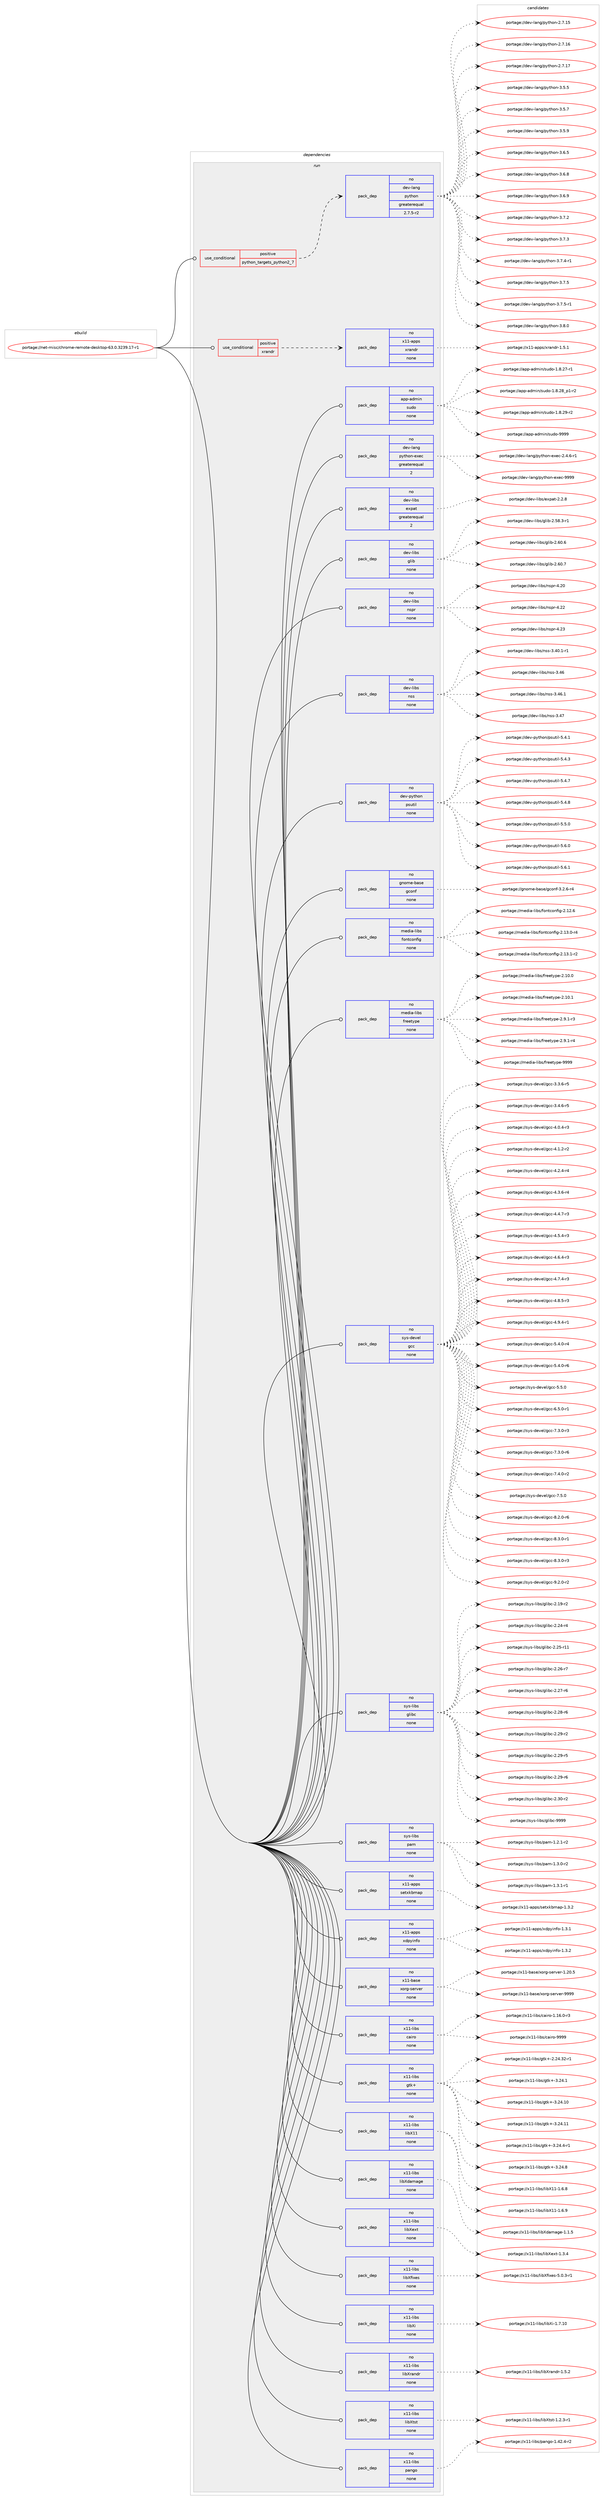 digraph prolog {

# *************
# Graph options
# *************

newrank=true;
concentrate=true;
compound=true;
graph [rankdir=LR,fontname=Helvetica,fontsize=10,ranksep=1.5];#, ranksep=2.5, nodesep=0.2];
edge  [arrowhead=vee];
node  [fontname=Helvetica,fontsize=10];

# **********
# The ebuild
# **********

subgraph cluster_leftcol {
color=gray;
rank=same;
label=<<i>ebuild</i>>;
id [label="portage://net-misc/chrome-remote-desktop-63.0.3239.17-r1", color=red, width=4, href="../net-misc/chrome-remote-desktop-63.0.3239.17-r1.svg"];
}

# ****************
# The dependencies
# ****************

subgraph cluster_midcol {
color=gray;
label=<<i>dependencies</i>>;
subgraph cluster_compile {
fillcolor="#eeeeee";
style=filled;
label=<<i>compile</i>>;
}
subgraph cluster_compileandrun {
fillcolor="#eeeeee";
style=filled;
label=<<i>compile and run</i>>;
}
subgraph cluster_run {
fillcolor="#eeeeee";
style=filled;
label=<<i>run</i>>;
subgraph cond91275 {
dependency364572 [label=<<TABLE BORDER="0" CELLBORDER="1" CELLSPACING="0" CELLPADDING="4"><TR><TD ROWSPAN="3" CELLPADDING="10">use_conditional</TD></TR><TR><TD>positive</TD></TR><TR><TD>python_targets_python2_7</TD></TR></TABLE>>, shape=none, color=red];
subgraph pack267212 {
dependency364573 [label=<<TABLE BORDER="0" CELLBORDER="1" CELLSPACING="0" CELLPADDING="4" WIDTH="220"><TR><TD ROWSPAN="6" CELLPADDING="30">pack_dep</TD></TR><TR><TD WIDTH="110">no</TD></TR><TR><TD>dev-lang</TD></TR><TR><TD>python</TD></TR><TR><TD>greaterequal</TD></TR><TR><TD>2.7.5-r2</TD></TR></TABLE>>, shape=none, color=blue];
}
dependency364572:e -> dependency364573:w [weight=20,style="dashed",arrowhead="vee"];
}
id:e -> dependency364572:w [weight=20,style="solid",arrowhead="odot"];
subgraph cond91276 {
dependency364574 [label=<<TABLE BORDER="0" CELLBORDER="1" CELLSPACING="0" CELLPADDING="4"><TR><TD ROWSPAN="3" CELLPADDING="10">use_conditional</TD></TR><TR><TD>positive</TD></TR><TR><TD>xrandr</TD></TR></TABLE>>, shape=none, color=red];
subgraph pack267213 {
dependency364575 [label=<<TABLE BORDER="0" CELLBORDER="1" CELLSPACING="0" CELLPADDING="4" WIDTH="220"><TR><TD ROWSPAN="6" CELLPADDING="30">pack_dep</TD></TR><TR><TD WIDTH="110">no</TD></TR><TR><TD>x11-apps</TD></TR><TR><TD>xrandr</TD></TR><TR><TD>none</TD></TR><TR><TD></TD></TR></TABLE>>, shape=none, color=blue];
}
dependency364574:e -> dependency364575:w [weight=20,style="dashed",arrowhead="vee"];
}
id:e -> dependency364574:w [weight=20,style="solid",arrowhead="odot"];
subgraph pack267214 {
dependency364576 [label=<<TABLE BORDER="0" CELLBORDER="1" CELLSPACING="0" CELLPADDING="4" WIDTH="220"><TR><TD ROWSPAN="6" CELLPADDING="30">pack_dep</TD></TR><TR><TD WIDTH="110">no</TD></TR><TR><TD>app-admin</TD></TR><TR><TD>sudo</TD></TR><TR><TD>none</TD></TR><TR><TD></TD></TR></TABLE>>, shape=none, color=blue];
}
id:e -> dependency364576:w [weight=20,style="solid",arrowhead="odot"];
subgraph pack267215 {
dependency364577 [label=<<TABLE BORDER="0" CELLBORDER="1" CELLSPACING="0" CELLPADDING="4" WIDTH="220"><TR><TD ROWSPAN="6" CELLPADDING="30">pack_dep</TD></TR><TR><TD WIDTH="110">no</TD></TR><TR><TD>dev-lang</TD></TR><TR><TD>python-exec</TD></TR><TR><TD>greaterequal</TD></TR><TR><TD>2</TD></TR></TABLE>>, shape=none, color=blue];
}
id:e -> dependency364577:w [weight=20,style="solid",arrowhead="odot"];
subgraph pack267216 {
dependency364578 [label=<<TABLE BORDER="0" CELLBORDER="1" CELLSPACING="0" CELLPADDING="4" WIDTH="220"><TR><TD ROWSPAN="6" CELLPADDING="30">pack_dep</TD></TR><TR><TD WIDTH="110">no</TD></TR><TR><TD>dev-libs</TD></TR><TR><TD>expat</TD></TR><TR><TD>greaterequal</TD></TR><TR><TD>2</TD></TR></TABLE>>, shape=none, color=blue];
}
id:e -> dependency364578:w [weight=20,style="solid",arrowhead="odot"];
subgraph pack267217 {
dependency364579 [label=<<TABLE BORDER="0" CELLBORDER="1" CELLSPACING="0" CELLPADDING="4" WIDTH="220"><TR><TD ROWSPAN="6" CELLPADDING="30">pack_dep</TD></TR><TR><TD WIDTH="110">no</TD></TR><TR><TD>dev-libs</TD></TR><TR><TD>glib</TD></TR><TR><TD>none</TD></TR><TR><TD></TD></TR></TABLE>>, shape=none, color=blue];
}
id:e -> dependency364579:w [weight=20,style="solid",arrowhead="odot"];
subgraph pack267218 {
dependency364580 [label=<<TABLE BORDER="0" CELLBORDER="1" CELLSPACING="0" CELLPADDING="4" WIDTH="220"><TR><TD ROWSPAN="6" CELLPADDING="30">pack_dep</TD></TR><TR><TD WIDTH="110">no</TD></TR><TR><TD>dev-libs</TD></TR><TR><TD>nspr</TD></TR><TR><TD>none</TD></TR><TR><TD></TD></TR></TABLE>>, shape=none, color=blue];
}
id:e -> dependency364580:w [weight=20,style="solid",arrowhead="odot"];
subgraph pack267219 {
dependency364581 [label=<<TABLE BORDER="0" CELLBORDER="1" CELLSPACING="0" CELLPADDING="4" WIDTH="220"><TR><TD ROWSPAN="6" CELLPADDING="30">pack_dep</TD></TR><TR><TD WIDTH="110">no</TD></TR><TR><TD>dev-libs</TD></TR><TR><TD>nss</TD></TR><TR><TD>none</TD></TR><TR><TD></TD></TR></TABLE>>, shape=none, color=blue];
}
id:e -> dependency364581:w [weight=20,style="solid",arrowhead="odot"];
subgraph pack267220 {
dependency364582 [label=<<TABLE BORDER="0" CELLBORDER="1" CELLSPACING="0" CELLPADDING="4" WIDTH="220"><TR><TD ROWSPAN="6" CELLPADDING="30">pack_dep</TD></TR><TR><TD WIDTH="110">no</TD></TR><TR><TD>dev-python</TD></TR><TR><TD>psutil</TD></TR><TR><TD>none</TD></TR><TR><TD></TD></TR></TABLE>>, shape=none, color=blue];
}
id:e -> dependency364582:w [weight=20,style="solid",arrowhead="odot"];
subgraph pack267221 {
dependency364583 [label=<<TABLE BORDER="0" CELLBORDER="1" CELLSPACING="0" CELLPADDING="4" WIDTH="220"><TR><TD ROWSPAN="6" CELLPADDING="30">pack_dep</TD></TR><TR><TD WIDTH="110">no</TD></TR><TR><TD>gnome-base</TD></TR><TR><TD>gconf</TD></TR><TR><TD>none</TD></TR><TR><TD></TD></TR></TABLE>>, shape=none, color=blue];
}
id:e -> dependency364583:w [weight=20,style="solid",arrowhead="odot"];
subgraph pack267222 {
dependency364584 [label=<<TABLE BORDER="0" CELLBORDER="1" CELLSPACING="0" CELLPADDING="4" WIDTH="220"><TR><TD ROWSPAN="6" CELLPADDING="30">pack_dep</TD></TR><TR><TD WIDTH="110">no</TD></TR><TR><TD>media-libs</TD></TR><TR><TD>fontconfig</TD></TR><TR><TD>none</TD></TR><TR><TD></TD></TR></TABLE>>, shape=none, color=blue];
}
id:e -> dependency364584:w [weight=20,style="solid",arrowhead="odot"];
subgraph pack267223 {
dependency364585 [label=<<TABLE BORDER="0" CELLBORDER="1" CELLSPACING="0" CELLPADDING="4" WIDTH="220"><TR><TD ROWSPAN="6" CELLPADDING="30">pack_dep</TD></TR><TR><TD WIDTH="110">no</TD></TR><TR><TD>media-libs</TD></TR><TR><TD>freetype</TD></TR><TR><TD>none</TD></TR><TR><TD></TD></TR></TABLE>>, shape=none, color=blue];
}
id:e -> dependency364585:w [weight=20,style="solid",arrowhead="odot"];
subgraph pack267224 {
dependency364586 [label=<<TABLE BORDER="0" CELLBORDER="1" CELLSPACING="0" CELLPADDING="4" WIDTH="220"><TR><TD ROWSPAN="6" CELLPADDING="30">pack_dep</TD></TR><TR><TD WIDTH="110">no</TD></TR><TR><TD>sys-devel</TD></TR><TR><TD>gcc</TD></TR><TR><TD>none</TD></TR><TR><TD></TD></TR></TABLE>>, shape=none, color=blue];
}
id:e -> dependency364586:w [weight=20,style="solid",arrowhead="odot"];
subgraph pack267225 {
dependency364587 [label=<<TABLE BORDER="0" CELLBORDER="1" CELLSPACING="0" CELLPADDING="4" WIDTH="220"><TR><TD ROWSPAN="6" CELLPADDING="30">pack_dep</TD></TR><TR><TD WIDTH="110">no</TD></TR><TR><TD>sys-libs</TD></TR><TR><TD>glibc</TD></TR><TR><TD>none</TD></TR><TR><TD></TD></TR></TABLE>>, shape=none, color=blue];
}
id:e -> dependency364587:w [weight=20,style="solid",arrowhead="odot"];
subgraph pack267226 {
dependency364588 [label=<<TABLE BORDER="0" CELLBORDER="1" CELLSPACING="0" CELLPADDING="4" WIDTH="220"><TR><TD ROWSPAN="6" CELLPADDING="30">pack_dep</TD></TR><TR><TD WIDTH="110">no</TD></TR><TR><TD>sys-libs</TD></TR><TR><TD>pam</TD></TR><TR><TD>none</TD></TR><TR><TD></TD></TR></TABLE>>, shape=none, color=blue];
}
id:e -> dependency364588:w [weight=20,style="solid",arrowhead="odot"];
subgraph pack267227 {
dependency364589 [label=<<TABLE BORDER="0" CELLBORDER="1" CELLSPACING="0" CELLPADDING="4" WIDTH="220"><TR><TD ROWSPAN="6" CELLPADDING="30">pack_dep</TD></TR><TR><TD WIDTH="110">no</TD></TR><TR><TD>x11-apps</TD></TR><TR><TD>setxkbmap</TD></TR><TR><TD>none</TD></TR><TR><TD></TD></TR></TABLE>>, shape=none, color=blue];
}
id:e -> dependency364589:w [weight=20,style="solid",arrowhead="odot"];
subgraph pack267228 {
dependency364590 [label=<<TABLE BORDER="0" CELLBORDER="1" CELLSPACING="0" CELLPADDING="4" WIDTH="220"><TR><TD ROWSPAN="6" CELLPADDING="30">pack_dep</TD></TR><TR><TD WIDTH="110">no</TD></TR><TR><TD>x11-apps</TD></TR><TR><TD>xdpyinfo</TD></TR><TR><TD>none</TD></TR><TR><TD></TD></TR></TABLE>>, shape=none, color=blue];
}
id:e -> dependency364590:w [weight=20,style="solid",arrowhead="odot"];
subgraph pack267229 {
dependency364591 [label=<<TABLE BORDER="0" CELLBORDER="1" CELLSPACING="0" CELLPADDING="4" WIDTH="220"><TR><TD ROWSPAN="6" CELLPADDING="30">pack_dep</TD></TR><TR><TD WIDTH="110">no</TD></TR><TR><TD>x11-base</TD></TR><TR><TD>xorg-server</TD></TR><TR><TD>none</TD></TR><TR><TD></TD></TR></TABLE>>, shape=none, color=blue];
}
id:e -> dependency364591:w [weight=20,style="solid",arrowhead="odot"];
subgraph pack267230 {
dependency364592 [label=<<TABLE BORDER="0" CELLBORDER="1" CELLSPACING="0" CELLPADDING="4" WIDTH="220"><TR><TD ROWSPAN="6" CELLPADDING="30">pack_dep</TD></TR><TR><TD WIDTH="110">no</TD></TR><TR><TD>x11-libs</TD></TR><TR><TD>cairo</TD></TR><TR><TD>none</TD></TR><TR><TD></TD></TR></TABLE>>, shape=none, color=blue];
}
id:e -> dependency364592:w [weight=20,style="solid",arrowhead="odot"];
subgraph pack267231 {
dependency364593 [label=<<TABLE BORDER="0" CELLBORDER="1" CELLSPACING="0" CELLPADDING="4" WIDTH="220"><TR><TD ROWSPAN="6" CELLPADDING="30">pack_dep</TD></TR><TR><TD WIDTH="110">no</TD></TR><TR><TD>x11-libs</TD></TR><TR><TD>gtk+</TD></TR><TR><TD>none</TD></TR><TR><TD></TD></TR></TABLE>>, shape=none, color=blue];
}
id:e -> dependency364593:w [weight=20,style="solid",arrowhead="odot"];
subgraph pack267232 {
dependency364594 [label=<<TABLE BORDER="0" CELLBORDER="1" CELLSPACING="0" CELLPADDING="4" WIDTH="220"><TR><TD ROWSPAN="6" CELLPADDING="30">pack_dep</TD></TR><TR><TD WIDTH="110">no</TD></TR><TR><TD>x11-libs</TD></TR><TR><TD>libX11</TD></TR><TR><TD>none</TD></TR><TR><TD></TD></TR></TABLE>>, shape=none, color=blue];
}
id:e -> dependency364594:w [weight=20,style="solid",arrowhead="odot"];
subgraph pack267233 {
dependency364595 [label=<<TABLE BORDER="0" CELLBORDER="1" CELLSPACING="0" CELLPADDING="4" WIDTH="220"><TR><TD ROWSPAN="6" CELLPADDING="30">pack_dep</TD></TR><TR><TD WIDTH="110">no</TD></TR><TR><TD>x11-libs</TD></TR><TR><TD>libXdamage</TD></TR><TR><TD>none</TD></TR><TR><TD></TD></TR></TABLE>>, shape=none, color=blue];
}
id:e -> dependency364595:w [weight=20,style="solid",arrowhead="odot"];
subgraph pack267234 {
dependency364596 [label=<<TABLE BORDER="0" CELLBORDER="1" CELLSPACING="0" CELLPADDING="4" WIDTH="220"><TR><TD ROWSPAN="6" CELLPADDING="30">pack_dep</TD></TR><TR><TD WIDTH="110">no</TD></TR><TR><TD>x11-libs</TD></TR><TR><TD>libXext</TD></TR><TR><TD>none</TD></TR><TR><TD></TD></TR></TABLE>>, shape=none, color=blue];
}
id:e -> dependency364596:w [weight=20,style="solid",arrowhead="odot"];
subgraph pack267235 {
dependency364597 [label=<<TABLE BORDER="0" CELLBORDER="1" CELLSPACING="0" CELLPADDING="4" WIDTH="220"><TR><TD ROWSPAN="6" CELLPADDING="30">pack_dep</TD></TR><TR><TD WIDTH="110">no</TD></TR><TR><TD>x11-libs</TD></TR><TR><TD>libXfixes</TD></TR><TR><TD>none</TD></TR><TR><TD></TD></TR></TABLE>>, shape=none, color=blue];
}
id:e -> dependency364597:w [weight=20,style="solid",arrowhead="odot"];
subgraph pack267236 {
dependency364598 [label=<<TABLE BORDER="0" CELLBORDER="1" CELLSPACING="0" CELLPADDING="4" WIDTH="220"><TR><TD ROWSPAN="6" CELLPADDING="30">pack_dep</TD></TR><TR><TD WIDTH="110">no</TD></TR><TR><TD>x11-libs</TD></TR><TR><TD>libXi</TD></TR><TR><TD>none</TD></TR><TR><TD></TD></TR></TABLE>>, shape=none, color=blue];
}
id:e -> dependency364598:w [weight=20,style="solid",arrowhead="odot"];
subgraph pack267237 {
dependency364599 [label=<<TABLE BORDER="0" CELLBORDER="1" CELLSPACING="0" CELLPADDING="4" WIDTH="220"><TR><TD ROWSPAN="6" CELLPADDING="30">pack_dep</TD></TR><TR><TD WIDTH="110">no</TD></TR><TR><TD>x11-libs</TD></TR><TR><TD>libXrandr</TD></TR><TR><TD>none</TD></TR><TR><TD></TD></TR></TABLE>>, shape=none, color=blue];
}
id:e -> dependency364599:w [weight=20,style="solid",arrowhead="odot"];
subgraph pack267238 {
dependency364600 [label=<<TABLE BORDER="0" CELLBORDER="1" CELLSPACING="0" CELLPADDING="4" WIDTH="220"><TR><TD ROWSPAN="6" CELLPADDING="30">pack_dep</TD></TR><TR><TD WIDTH="110">no</TD></TR><TR><TD>x11-libs</TD></TR><TR><TD>libXtst</TD></TR><TR><TD>none</TD></TR><TR><TD></TD></TR></TABLE>>, shape=none, color=blue];
}
id:e -> dependency364600:w [weight=20,style="solid",arrowhead="odot"];
subgraph pack267239 {
dependency364601 [label=<<TABLE BORDER="0" CELLBORDER="1" CELLSPACING="0" CELLPADDING="4" WIDTH="220"><TR><TD ROWSPAN="6" CELLPADDING="30">pack_dep</TD></TR><TR><TD WIDTH="110">no</TD></TR><TR><TD>x11-libs</TD></TR><TR><TD>pango</TD></TR><TR><TD>none</TD></TR><TR><TD></TD></TR></TABLE>>, shape=none, color=blue];
}
id:e -> dependency364601:w [weight=20,style="solid",arrowhead="odot"];
}
}

# **************
# The candidates
# **************

subgraph cluster_choices {
rank=same;
color=gray;
label=<<i>candidates</i>>;

subgraph choice267212 {
color=black;
nodesep=1;
choiceportage10010111845108971101034711212111610411111045504655464953 [label="portage://dev-lang/python-2.7.15", color=red, width=4,href="../dev-lang/python-2.7.15.svg"];
choiceportage10010111845108971101034711212111610411111045504655464954 [label="portage://dev-lang/python-2.7.16", color=red, width=4,href="../dev-lang/python-2.7.16.svg"];
choiceportage10010111845108971101034711212111610411111045504655464955 [label="portage://dev-lang/python-2.7.17", color=red, width=4,href="../dev-lang/python-2.7.17.svg"];
choiceportage100101118451089711010347112121116104111110455146534653 [label="portage://dev-lang/python-3.5.5", color=red, width=4,href="../dev-lang/python-3.5.5.svg"];
choiceportage100101118451089711010347112121116104111110455146534655 [label="portage://dev-lang/python-3.5.7", color=red, width=4,href="../dev-lang/python-3.5.7.svg"];
choiceportage100101118451089711010347112121116104111110455146534657 [label="portage://dev-lang/python-3.5.9", color=red, width=4,href="../dev-lang/python-3.5.9.svg"];
choiceportage100101118451089711010347112121116104111110455146544653 [label="portage://dev-lang/python-3.6.5", color=red, width=4,href="../dev-lang/python-3.6.5.svg"];
choiceportage100101118451089711010347112121116104111110455146544656 [label="portage://dev-lang/python-3.6.8", color=red, width=4,href="../dev-lang/python-3.6.8.svg"];
choiceportage100101118451089711010347112121116104111110455146544657 [label="portage://dev-lang/python-3.6.9", color=red, width=4,href="../dev-lang/python-3.6.9.svg"];
choiceportage100101118451089711010347112121116104111110455146554650 [label="portage://dev-lang/python-3.7.2", color=red, width=4,href="../dev-lang/python-3.7.2.svg"];
choiceportage100101118451089711010347112121116104111110455146554651 [label="portage://dev-lang/python-3.7.3", color=red, width=4,href="../dev-lang/python-3.7.3.svg"];
choiceportage1001011184510897110103471121211161041111104551465546524511449 [label="portage://dev-lang/python-3.7.4-r1", color=red, width=4,href="../dev-lang/python-3.7.4-r1.svg"];
choiceportage100101118451089711010347112121116104111110455146554653 [label="portage://dev-lang/python-3.7.5", color=red, width=4,href="../dev-lang/python-3.7.5.svg"];
choiceportage1001011184510897110103471121211161041111104551465546534511449 [label="portage://dev-lang/python-3.7.5-r1", color=red, width=4,href="../dev-lang/python-3.7.5-r1.svg"];
choiceportage100101118451089711010347112121116104111110455146564648 [label="portage://dev-lang/python-3.8.0", color=red, width=4,href="../dev-lang/python-3.8.0.svg"];
dependency364573:e -> choiceportage10010111845108971101034711212111610411111045504655464953:w [style=dotted,weight="100"];
dependency364573:e -> choiceportage10010111845108971101034711212111610411111045504655464954:w [style=dotted,weight="100"];
dependency364573:e -> choiceportage10010111845108971101034711212111610411111045504655464955:w [style=dotted,weight="100"];
dependency364573:e -> choiceportage100101118451089711010347112121116104111110455146534653:w [style=dotted,weight="100"];
dependency364573:e -> choiceportage100101118451089711010347112121116104111110455146534655:w [style=dotted,weight="100"];
dependency364573:e -> choiceportage100101118451089711010347112121116104111110455146534657:w [style=dotted,weight="100"];
dependency364573:e -> choiceportage100101118451089711010347112121116104111110455146544653:w [style=dotted,weight="100"];
dependency364573:e -> choiceportage100101118451089711010347112121116104111110455146544656:w [style=dotted,weight="100"];
dependency364573:e -> choiceportage100101118451089711010347112121116104111110455146544657:w [style=dotted,weight="100"];
dependency364573:e -> choiceportage100101118451089711010347112121116104111110455146554650:w [style=dotted,weight="100"];
dependency364573:e -> choiceportage100101118451089711010347112121116104111110455146554651:w [style=dotted,weight="100"];
dependency364573:e -> choiceportage1001011184510897110103471121211161041111104551465546524511449:w [style=dotted,weight="100"];
dependency364573:e -> choiceportage100101118451089711010347112121116104111110455146554653:w [style=dotted,weight="100"];
dependency364573:e -> choiceportage1001011184510897110103471121211161041111104551465546534511449:w [style=dotted,weight="100"];
dependency364573:e -> choiceportage100101118451089711010347112121116104111110455146564648:w [style=dotted,weight="100"];
}
subgraph choice267213 {
color=black;
nodesep=1;
choiceportage120494945971121121154712011497110100114454946534649 [label="portage://x11-apps/xrandr-1.5.1", color=red, width=4,href="../x11-apps/xrandr-1.5.1.svg"];
dependency364575:e -> choiceportage120494945971121121154712011497110100114454946534649:w [style=dotted,weight="100"];
}
subgraph choice267214 {
color=black;
nodesep=1;
choiceportage97112112459710010910511047115117100111454946564650554511449 [label="portage://app-admin/sudo-1.8.27-r1", color=red, width=4,href="../app-admin/sudo-1.8.27-r1.svg"];
choiceportage971121124597100109105110471151171001114549465646505695112494511450 [label="portage://app-admin/sudo-1.8.28_p1-r2", color=red, width=4,href="../app-admin/sudo-1.8.28_p1-r2.svg"];
choiceportage97112112459710010910511047115117100111454946564650574511450 [label="portage://app-admin/sudo-1.8.29-r2", color=red, width=4,href="../app-admin/sudo-1.8.29-r2.svg"];
choiceportage971121124597100109105110471151171001114557575757 [label="portage://app-admin/sudo-9999", color=red, width=4,href="../app-admin/sudo-9999.svg"];
dependency364576:e -> choiceportage97112112459710010910511047115117100111454946564650554511449:w [style=dotted,weight="100"];
dependency364576:e -> choiceportage971121124597100109105110471151171001114549465646505695112494511450:w [style=dotted,weight="100"];
dependency364576:e -> choiceportage97112112459710010910511047115117100111454946564650574511450:w [style=dotted,weight="100"];
dependency364576:e -> choiceportage971121124597100109105110471151171001114557575757:w [style=dotted,weight="100"];
}
subgraph choice267215 {
color=black;
nodesep=1;
choiceportage10010111845108971101034711212111610411111045101120101994550465246544511449 [label="portage://dev-lang/python-exec-2.4.6-r1", color=red, width=4,href="../dev-lang/python-exec-2.4.6-r1.svg"];
choiceportage10010111845108971101034711212111610411111045101120101994557575757 [label="portage://dev-lang/python-exec-9999", color=red, width=4,href="../dev-lang/python-exec-9999.svg"];
dependency364577:e -> choiceportage10010111845108971101034711212111610411111045101120101994550465246544511449:w [style=dotted,weight="100"];
dependency364577:e -> choiceportage10010111845108971101034711212111610411111045101120101994557575757:w [style=dotted,weight="100"];
}
subgraph choice267216 {
color=black;
nodesep=1;
choiceportage10010111845108105981154710112011297116455046504656 [label="portage://dev-libs/expat-2.2.8", color=red, width=4,href="../dev-libs/expat-2.2.8.svg"];
dependency364578:e -> choiceportage10010111845108105981154710112011297116455046504656:w [style=dotted,weight="100"];
}
subgraph choice267217 {
color=black;
nodesep=1;
choiceportage10010111845108105981154710310810598455046535646514511449 [label="portage://dev-libs/glib-2.58.3-r1", color=red, width=4,href="../dev-libs/glib-2.58.3-r1.svg"];
choiceportage1001011184510810598115471031081059845504654484654 [label="portage://dev-libs/glib-2.60.6", color=red, width=4,href="../dev-libs/glib-2.60.6.svg"];
choiceportage1001011184510810598115471031081059845504654484655 [label="portage://dev-libs/glib-2.60.7", color=red, width=4,href="../dev-libs/glib-2.60.7.svg"];
dependency364579:e -> choiceportage10010111845108105981154710310810598455046535646514511449:w [style=dotted,weight="100"];
dependency364579:e -> choiceportage1001011184510810598115471031081059845504654484654:w [style=dotted,weight="100"];
dependency364579:e -> choiceportage1001011184510810598115471031081059845504654484655:w [style=dotted,weight="100"];
}
subgraph choice267218 {
color=black;
nodesep=1;
choiceportage1001011184510810598115471101151121144552465048 [label="portage://dev-libs/nspr-4.20", color=red, width=4,href="../dev-libs/nspr-4.20.svg"];
choiceportage1001011184510810598115471101151121144552465050 [label="portage://dev-libs/nspr-4.22", color=red, width=4,href="../dev-libs/nspr-4.22.svg"];
choiceportage1001011184510810598115471101151121144552465051 [label="portage://dev-libs/nspr-4.23", color=red, width=4,href="../dev-libs/nspr-4.23.svg"];
dependency364580:e -> choiceportage1001011184510810598115471101151121144552465048:w [style=dotted,weight="100"];
dependency364580:e -> choiceportage1001011184510810598115471101151121144552465050:w [style=dotted,weight="100"];
dependency364580:e -> choiceportage1001011184510810598115471101151121144552465051:w [style=dotted,weight="100"];
}
subgraph choice267219 {
color=black;
nodesep=1;
choiceportage100101118451081059811547110115115455146524846494511449 [label="portage://dev-libs/nss-3.40.1-r1", color=red, width=4,href="../dev-libs/nss-3.40.1-r1.svg"];
choiceportage1001011184510810598115471101151154551465254 [label="portage://dev-libs/nss-3.46", color=red, width=4,href="../dev-libs/nss-3.46.svg"];
choiceportage10010111845108105981154711011511545514652544649 [label="portage://dev-libs/nss-3.46.1", color=red, width=4,href="../dev-libs/nss-3.46.1.svg"];
choiceportage1001011184510810598115471101151154551465255 [label="portage://dev-libs/nss-3.47", color=red, width=4,href="../dev-libs/nss-3.47.svg"];
dependency364581:e -> choiceportage100101118451081059811547110115115455146524846494511449:w [style=dotted,weight="100"];
dependency364581:e -> choiceportage1001011184510810598115471101151154551465254:w [style=dotted,weight="100"];
dependency364581:e -> choiceportage10010111845108105981154711011511545514652544649:w [style=dotted,weight="100"];
dependency364581:e -> choiceportage1001011184510810598115471101151154551465255:w [style=dotted,weight="100"];
}
subgraph choice267220 {
color=black;
nodesep=1;
choiceportage1001011184511212111610411111047112115117116105108455346524649 [label="portage://dev-python/psutil-5.4.1", color=red, width=4,href="../dev-python/psutil-5.4.1.svg"];
choiceportage1001011184511212111610411111047112115117116105108455346524651 [label="portage://dev-python/psutil-5.4.3", color=red, width=4,href="../dev-python/psutil-5.4.3.svg"];
choiceportage1001011184511212111610411111047112115117116105108455346524655 [label="portage://dev-python/psutil-5.4.7", color=red, width=4,href="../dev-python/psutil-5.4.7.svg"];
choiceportage1001011184511212111610411111047112115117116105108455346524656 [label="portage://dev-python/psutil-5.4.8", color=red, width=4,href="../dev-python/psutil-5.4.8.svg"];
choiceportage1001011184511212111610411111047112115117116105108455346534648 [label="portage://dev-python/psutil-5.5.0", color=red, width=4,href="../dev-python/psutil-5.5.0.svg"];
choiceportage1001011184511212111610411111047112115117116105108455346544648 [label="portage://dev-python/psutil-5.6.0", color=red, width=4,href="../dev-python/psutil-5.6.0.svg"];
choiceportage1001011184511212111610411111047112115117116105108455346544649 [label="portage://dev-python/psutil-5.6.1", color=red, width=4,href="../dev-python/psutil-5.6.1.svg"];
dependency364582:e -> choiceportage1001011184511212111610411111047112115117116105108455346524649:w [style=dotted,weight="100"];
dependency364582:e -> choiceportage1001011184511212111610411111047112115117116105108455346524651:w [style=dotted,weight="100"];
dependency364582:e -> choiceportage1001011184511212111610411111047112115117116105108455346524655:w [style=dotted,weight="100"];
dependency364582:e -> choiceportage1001011184511212111610411111047112115117116105108455346524656:w [style=dotted,weight="100"];
dependency364582:e -> choiceportage1001011184511212111610411111047112115117116105108455346534648:w [style=dotted,weight="100"];
dependency364582:e -> choiceportage1001011184511212111610411111047112115117116105108455346544648:w [style=dotted,weight="100"];
dependency364582:e -> choiceportage1001011184511212111610411111047112115117116105108455346544649:w [style=dotted,weight="100"];
}
subgraph choice267221 {
color=black;
nodesep=1;
choiceportage10311011110910145989711510147103991111101024551465046544511452 [label="portage://gnome-base/gconf-3.2.6-r4", color=red, width=4,href="../gnome-base/gconf-3.2.6-r4.svg"];
dependency364583:e -> choiceportage10311011110910145989711510147103991111101024551465046544511452:w [style=dotted,weight="100"];
}
subgraph choice267222 {
color=black;
nodesep=1;
choiceportage109101100105974510810598115471021111101169911111010210510345504649504654 [label="portage://media-libs/fontconfig-2.12.6", color=red, width=4,href="../media-libs/fontconfig-2.12.6.svg"];
choiceportage1091011001059745108105981154710211111011699111110102105103455046495146484511452 [label="portage://media-libs/fontconfig-2.13.0-r4", color=red, width=4,href="../media-libs/fontconfig-2.13.0-r4.svg"];
choiceportage1091011001059745108105981154710211111011699111110102105103455046495146494511450 [label="portage://media-libs/fontconfig-2.13.1-r2", color=red, width=4,href="../media-libs/fontconfig-2.13.1-r2.svg"];
dependency364584:e -> choiceportage109101100105974510810598115471021111101169911111010210510345504649504654:w [style=dotted,weight="100"];
dependency364584:e -> choiceportage1091011001059745108105981154710211111011699111110102105103455046495146484511452:w [style=dotted,weight="100"];
dependency364584:e -> choiceportage1091011001059745108105981154710211111011699111110102105103455046495146494511450:w [style=dotted,weight="100"];
}
subgraph choice267223 {
color=black;
nodesep=1;
choiceportage1091011001059745108105981154710211410110111612111210145504649484648 [label="portage://media-libs/freetype-2.10.0", color=red, width=4,href="../media-libs/freetype-2.10.0.svg"];
choiceportage1091011001059745108105981154710211410110111612111210145504649484649 [label="portage://media-libs/freetype-2.10.1", color=red, width=4,href="../media-libs/freetype-2.10.1.svg"];
choiceportage109101100105974510810598115471021141011011161211121014550465746494511451 [label="portage://media-libs/freetype-2.9.1-r3", color=red, width=4,href="../media-libs/freetype-2.9.1-r3.svg"];
choiceportage109101100105974510810598115471021141011011161211121014550465746494511452 [label="portage://media-libs/freetype-2.9.1-r4", color=red, width=4,href="../media-libs/freetype-2.9.1-r4.svg"];
choiceportage109101100105974510810598115471021141011011161211121014557575757 [label="portage://media-libs/freetype-9999", color=red, width=4,href="../media-libs/freetype-9999.svg"];
dependency364585:e -> choiceportage1091011001059745108105981154710211410110111612111210145504649484648:w [style=dotted,weight="100"];
dependency364585:e -> choiceportage1091011001059745108105981154710211410110111612111210145504649484649:w [style=dotted,weight="100"];
dependency364585:e -> choiceportage109101100105974510810598115471021141011011161211121014550465746494511451:w [style=dotted,weight="100"];
dependency364585:e -> choiceportage109101100105974510810598115471021141011011161211121014550465746494511452:w [style=dotted,weight="100"];
dependency364585:e -> choiceportage109101100105974510810598115471021141011011161211121014557575757:w [style=dotted,weight="100"];
}
subgraph choice267224 {
color=black;
nodesep=1;
choiceportage115121115451001011181011084710399994551465146544511453 [label="portage://sys-devel/gcc-3.3.6-r5", color=red, width=4,href="../sys-devel/gcc-3.3.6-r5.svg"];
choiceportage115121115451001011181011084710399994551465246544511453 [label="portage://sys-devel/gcc-3.4.6-r5", color=red, width=4,href="../sys-devel/gcc-3.4.6-r5.svg"];
choiceportage115121115451001011181011084710399994552464846524511451 [label="portage://sys-devel/gcc-4.0.4-r3", color=red, width=4,href="../sys-devel/gcc-4.0.4-r3.svg"];
choiceportage115121115451001011181011084710399994552464946504511450 [label="portage://sys-devel/gcc-4.1.2-r2", color=red, width=4,href="../sys-devel/gcc-4.1.2-r2.svg"];
choiceportage115121115451001011181011084710399994552465046524511452 [label="portage://sys-devel/gcc-4.2.4-r4", color=red, width=4,href="../sys-devel/gcc-4.2.4-r4.svg"];
choiceportage115121115451001011181011084710399994552465146544511452 [label="portage://sys-devel/gcc-4.3.6-r4", color=red, width=4,href="../sys-devel/gcc-4.3.6-r4.svg"];
choiceportage115121115451001011181011084710399994552465246554511451 [label="portage://sys-devel/gcc-4.4.7-r3", color=red, width=4,href="../sys-devel/gcc-4.4.7-r3.svg"];
choiceportage115121115451001011181011084710399994552465346524511451 [label="portage://sys-devel/gcc-4.5.4-r3", color=red, width=4,href="../sys-devel/gcc-4.5.4-r3.svg"];
choiceportage115121115451001011181011084710399994552465446524511451 [label="portage://sys-devel/gcc-4.6.4-r3", color=red, width=4,href="../sys-devel/gcc-4.6.4-r3.svg"];
choiceportage115121115451001011181011084710399994552465546524511451 [label="portage://sys-devel/gcc-4.7.4-r3", color=red, width=4,href="../sys-devel/gcc-4.7.4-r3.svg"];
choiceportage115121115451001011181011084710399994552465646534511451 [label="portage://sys-devel/gcc-4.8.5-r3", color=red, width=4,href="../sys-devel/gcc-4.8.5-r3.svg"];
choiceportage115121115451001011181011084710399994552465746524511449 [label="portage://sys-devel/gcc-4.9.4-r1", color=red, width=4,href="../sys-devel/gcc-4.9.4-r1.svg"];
choiceportage115121115451001011181011084710399994553465246484511452 [label="portage://sys-devel/gcc-5.4.0-r4", color=red, width=4,href="../sys-devel/gcc-5.4.0-r4.svg"];
choiceportage115121115451001011181011084710399994553465246484511454 [label="portage://sys-devel/gcc-5.4.0-r6", color=red, width=4,href="../sys-devel/gcc-5.4.0-r6.svg"];
choiceportage11512111545100101118101108471039999455346534648 [label="portage://sys-devel/gcc-5.5.0", color=red, width=4,href="../sys-devel/gcc-5.5.0.svg"];
choiceportage115121115451001011181011084710399994554465346484511449 [label="portage://sys-devel/gcc-6.5.0-r1", color=red, width=4,href="../sys-devel/gcc-6.5.0-r1.svg"];
choiceportage115121115451001011181011084710399994555465146484511451 [label="portage://sys-devel/gcc-7.3.0-r3", color=red, width=4,href="../sys-devel/gcc-7.3.0-r3.svg"];
choiceportage115121115451001011181011084710399994555465146484511454 [label="portage://sys-devel/gcc-7.3.0-r6", color=red, width=4,href="../sys-devel/gcc-7.3.0-r6.svg"];
choiceportage115121115451001011181011084710399994555465246484511450 [label="portage://sys-devel/gcc-7.4.0-r2", color=red, width=4,href="../sys-devel/gcc-7.4.0-r2.svg"];
choiceportage11512111545100101118101108471039999455546534648 [label="portage://sys-devel/gcc-7.5.0", color=red, width=4,href="../sys-devel/gcc-7.5.0.svg"];
choiceportage115121115451001011181011084710399994556465046484511454 [label="portage://sys-devel/gcc-8.2.0-r6", color=red, width=4,href="../sys-devel/gcc-8.2.0-r6.svg"];
choiceportage115121115451001011181011084710399994556465146484511449 [label="portage://sys-devel/gcc-8.3.0-r1", color=red, width=4,href="../sys-devel/gcc-8.3.0-r1.svg"];
choiceportage115121115451001011181011084710399994556465146484511451 [label="portage://sys-devel/gcc-8.3.0-r3", color=red, width=4,href="../sys-devel/gcc-8.3.0-r3.svg"];
choiceportage115121115451001011181011084710399994557465046484511450 [label="portage://sys-devel/gcc-9.2.0-r2", color=red, width=4,href="../sys-devel/gcc-9.2.0-r2.svg"];
dependency364586:e -> choiceportage115121115451001011181011084710399994551465146544511453:w [style=dotted,weight="100"];
dependency364586:e -> choiceportage115121115451001011181011084710399994551465246544511453:w [style=dotted,weight="100"];
dependency364586:e -> choiceportage115121115451001011181011084710399994552464846524511451:w [style=dotted,weight="100"];
dependency364586:e -> choiceportage115121115451001011181011084710399994552464946504511450:w [style=dotted,weight="100"];
dependency364586:e -> choiceportage115121115451001011181011084710399994552465046524511452:w [style=dotted,weight="100"];
dependency364586:e -> choiceportage115121115451001011181011084710399994552465146544511452:w [style=dotted,weight="100"];
dependency364586:e -> choiceportage115121115451001011181011084710399994552465246554511451:w [style=dotted,weight="100"];
dependency364586:e -> choiceportage115121115451001011181011084710399994552465346524511451:w [style=dotted,weight="100"];
dependency364586:e -> choiceportage115121115451001011181011084710399994552465446524511451:w [style=dotted,weight="100"];
dependency364586:e -> choiceportage115121115451001011181011084710399994552465546524511451:w [style=dotted,weight="100"];
dependency364586:e -> choiceportage115121115451001011181011084710399994552465646534511451:w [style=dotted,weight="100"];
dependency364586:e -> choiceportage115121115451001011181011084710399994552465746524511449:w [style=dotted,weight="100"];
dependency364586:e -> choiceportage115121115451001011181011084710399994553465246484511452:w [style=dotted,weight="100"];
dependency364586:e -> choiceportage115121115451001011181011084710399994553465246484511454:w [style=dotted,weight="100"];
dependency364586:e -> choiceportage11512111545100101118101108471039999455346534648:w [style=dotted,weight="100"];
dependency364586:e -> choiceportage115121115451001011181011084710399994554465346484511449:w [style=dotted,weight="100"];
dependency364586:e -> choiceportage115121115451001011181011084710399994555465146484511451:w [style=dotted,weight="100"];
dependency364586:e -> choiceportage115121115451001011181011084710399994555465146484511454:w [style=dotted,weight="100"];
dependency364586:e -> choiceportage115121115451001011181011084710399994555465246484511450:w [style=dotted,weight="100"];
dependency364586:e -> choiceportage11512111545100101118101108471039999455546534648:w [style=dotted,weight="100"];
dependency364586:e -> choiceportage115121115451001011181011084710399994556465046484511454:w [style=dotted,weight="100"];
dependency364586:e -> choiceportage115121115451001011181011084710399994556465146484511449:w [style=dotted,weight="100"];
dependency364586:e -> choiceportage115121115451001011181011084710399994556465146484511451:w [style=dotted,weight="100"];
dependency364586:e -> choiceportage115121115451001011181011084710399994557465046484511450:w [style=dotted,weight="100"];
}
subgraph choice267225 {
color=black;
nodesep=1;
choiceportage115121115451081059811547103108105989945504649574511450 [label="portage://sys-libs/glibc-2.19-r2", color=red, width=4,href="../sys-libs/glibc-2.19-r2.svg"];
choiceportage115121115451081059811547103108105989945504650524511452 [label="portage://sys-libs/glibc-2.24-r4", color=red, width=4,href="../sys-libs/glibc-2.24-r4.svg"];
choiceportage11512111545108105981154710310810598994550465053451144949 [label="portage://sys-libs/glibc-2.25-r11", color=red, width=4,href="../sys-libs/glibc-2.25-r11.svg"];
choiceportage115121115451081059811547103108105989945504650544511455 [label="portage://sys-libs/glibc-2.26-r7", color=red, width=4,href="../sys-libs/glibc-2.26-r7.svg"];
choiceportage115121115451081059811547103108105989945504650554511454 [label="portage://sys-libs/glibc-2.27-r6", color=red, width=4,href="../sys-libs/glibc-2.27-r6.svg"];
choiceportage115121115451081059811547103108105989945504650564511454 [label="portage://sys-libs/glibc-2.28-r6", color=red, width=4,href="../sys-libs/glibc-2.28-r6.svg"];
choiceportage115121115451081059811547103108105989945504650574511450 [label="portage://sys-libs/glibc-2.29-r2", color=red, width=4,href="../sys-libs/glibc-2.29-r2.svg"];
choiceportage115121115451081059811547103108105989945504650574511453 [label="portage://sys-libs/glibc-2.29-r5", color=red, width=4,href="../sys-libs/glibc-2.29-r5.svg"];
choiceportage115121115451081059811547103108105989945504650574511454 [label="portage://sys-libs/glibc-2.29-r6", color=red, width=4,href="../sys-libs/glibc-2.29-r6.svg"];
choiceportage115121115451081059811547103108105989945504651484511450 [label="portage://sys-libs/glibc-2.30-r2", color=red, width=4,href="../sys-libs/glibc-2.30-r2.svg"];
choiceportage11512111545108105981154710310810598994557575757 [label="portage://sys-libs/glibc-9999", color=red, width=4,href="../sys-libs/glibc-9999.svg"];
dependency364587:e -> choiceportage115121115451081059811547103108105989945504649574511450:w [style=dotted,weight="100"];
dependency364587:e -> choiceportage115121115451081059811547103108105989945504650524511452:w [style=dotted,weight="100"];
dependency364587:e -> choiceportage11512111545108105981154710310810598994550465053451144949:w [style=dotted,weight="100"];
dependency364587:e -> choiceportage115121115451081059811547103108105989945504650544511455:w [style=dotted,weight="100"];
dependency364587:e -> choiceportage115121115451081059811547103108105989945504650554511454:w [style=dotted,weight="100"];
dependency364587:e -> choiceportage115121115451081059811547103108105989945504650564511454:w [style=dotted,weight="100"];
dependency364587:e -> choiceportage115121115451081059811547103108105989945504650574511450:w [style=dotted,weight="100"];
dependency364587:e -> choiceportage115121115451081059811547103108105989945504650574511453:w [style=dotted,weight="100"];
dependency364587:e -> choiceportage115121115451081059811547103108105989945504650574511454:w [style=dotted,weight="100"];
dependency364587:e -> choiceportage115121115451081059811547103108105989945504651484511450:w [style=dotted,weight="100"];
dependency364587:e -> choiceportage11512111545108105981154710310810598994557575757:w [style=dotted,weight="100"];
}
subgraph choice267226 {
color=black;
nodesep=1;
choiceportage115121115451081059811547112971094549465046494511450 [label="portage://sys-libs/pam-1.2.1-r2", color=red, width=4,href="../sys-libs/pam-1.2.1-r2.svg"];
choiceportage115121115451081059811547112971094549465146484511450 [label="portage://sys-libs/pam-1.3.0-r2", color=red, width=4,href="../sys-libs/pam-1.3.0-r2.svg"];
choiceportage115121115451081059811547112971094549465146494511449 [label="portage://sys-libs/pam-1.3.1-r1", color=red, width=4,href="../sys-libs/pam-1.3.1-r1.svg"];
dependency364588:e -> choiceportage115121115451081059811547112971094549465046494511450:w [style=dotted,weight="100"];
dependency364588:e -> choiceportage115121115451081059811547112971094549465146484511450:w [style=dotted,weight="100"];
dependency364588:e -> choiceportage115121115451081059811547112971094549465146494511449:w [style=dotted,weight="100"];
}
subgraph choice267227 {
color=black;
nodesep=1;
choiceportage12049494597112112115471151011161201079810997112454946514650 [label="portage://x11-apps/setxkbmap-1.3.2", color=red, width=4,href="../x11-apps/setxkbmap-1.3.2.svg"];
dependency364589:e -> choiceportage12049494597112112115471151011161201079810997112454946514650:w [style=dotted,weight="100"];
}
subgraph choice267228 {
color=black;
nodesep=1;
choiceportage1204949459711211211547120100112121105110102111454946514649 [label="portage://x11-apps/xdpyinfo-1.3.1", color=red, width=4,href="../x11-apps/xdpyinfo-1.3.1.svg"];
choiceportage1204949459711211211547120100112121105110102111454946514650 [label="portage://x11-apps/xdpyinfo-1.3.2", color=red, width=4,href="../x11-apps/xdpyinfo-1.3.2.svg"];
dependency364590:e -> choiceportage1204949459711211211547120100112121105110102111454946514649:w [style=dotted,weight="100"];
dependency364590:e -> choiceportage1204949459711211211547120100112121105110102111454946514650:w [style=dotted,weight="100"];
}
subgraph choice267229 {
color=black;
nodesep=1;
choiceportage1204949459897115101471201111141034511510111411810111445494650484653 [label="portage://x11-base/xorg-server-1.20.5", color=red, width=4,href="../x11-base/xorg-server-1.20.5.svg"];
choiceportage120494945989711510147120111114103451151011141181011144557575757 [label="portage://x11-base/xorg-server-9999", color=red, width=4,href="../x11-base/xorg-server-9999.svg"];
dependency364591:e -> choiceportage1204949459897115101471201111141034511510111411810111445494650484653:w [style=dotted,weight="100"];
dependency364591:e -> choiceportage120494945989711510147120111114103451151011141181011144557575757:w [style=dotted,weight="100"];
}
subgraph choice267230 {
color=black;
nodesep=1;
choiceportage12049494510810598115479997105114111454946495446484511451 [label="portage://x11-libs/cairo-1.16.0-r3", color=red, width=4,href="../x11-libs/cairo-1.16.0-r3.svg"];
choiceportage120494945108105981154799971051141114557575757 [label="portage://x11-libs/cairo-9999", color=red, width=4,href="../x11-libs/cairo-9999.svg"];
dependency364592:e -> choiceportage12049494510810598115479997105114111454946495446484511451:w [style=dotted,weight="100"];
dependency364592:e -> choiceportage120494945108105981154799971051141114557575757:w [style=dotted,weight="100"];
}
subgraph choice267231 {
color=black;
nodesep=1;
choiceportage12049494510810598115471031161074345504650524651504511449 [label="portage://x11-libs/gtk+-2.24.32-r1", color=red, width=4,href="../x11-libs/gtk+-2.24.32-r1.svg"];
choiceportage12049494510810598115471031161074345514650524649 [label="portage://x11-libs/gtk+-3.24.1", color=red, width=4,href="../x11-libs/gtk+-3.24.1.svg"];
choiceportage1204949451081059811547103116107434551465052464948 [label="portage://x11-libs/gtk+-3.24.10", color=red, width=4,href="../x11-libs/gtk+-3.24.10.svg"];
choiceportage1204949451081059811547103116107434551465052464949 [label="portage://x11-libs/gtk+-3.24.11", color=red, width=4,href="../x11-libs/gtk+-3.24.11.svg"];
choiceportage120494945108105981154710311610743455146505246524511449 [label="portage://x11-libs/gtk+-3.24.4-r1", color=red, width=4,href="../x11-libs/gtk+-3.24.4-r1.svg"];
choiceportage12049494510810598115471031161074345514650524656 [label="portage://x11-libs/gtk+-3.24.8", color=red, width=4,href="../x11-libs/gtk+-3.24.8.svg"];
dependency364593:e -> choiceportage12049494510810598115471031161074345504650524651504511449:w [style=dotted,weight="100"];
dependency364593:e -> choiceportage12049494510810598115471031161074345514650524649:w [style=dotted,weight="100"];
dependency364593:e -> choiceportage1204949451081059811547103116107434551465052464948:w [style=dotted,weight="100"];
dependency364593:e -> choiceportage1204949451081059811547103116107434551465052464949:w [style=dotted,weight="100"];
dependency364593:e -> choiceportage120494945108105981154710311610743455146505246524511449:w [style=dotted,weight="100"];
dependency364593:e -> choiceportage12049494510810598115471031161074345514650524656:w [style=dotted,weight="100"];
}
subgraph choice267232 {
color=black;
nodesep=1;
choiceportage120494945108105981154710810598884949454946544656 [label="portage://x11-libs/libX11-1.6.8", color=red, width=4,href="../x11-libs/libX11-1.6.8.svg"];
choiceportage120494945108105981154710810598884949454946544657 [label="portage://x11-libs/libX11-1.6.9", color=red, width=4,href="../x11-libs/libX11-1.6.9.svg"];
dependency364594:e -> choiceportage120494945108105981154710810598884949454946544656:w [style=dotted,weight="100"];
dependency364594:e -> choiceportage120494945108105981154710810598884949454946544657:w [style=dotted,weight="100"];
}
subgraph choice267233 {
color=black;
nodesep=1;
choiceportage120494945108105981154710810598881009710997103101454946494653 [label="portage://x11-libs/libXdamage-1.1.5", color=red, width=4,href="../x11-libs/libXdamage-1.1.5.svg"];
dependency364595:e -> choiceportage120494945108105981154710810598881009710997103101454946494653:w [style=dotted,weight="100"];
}
subgraph choice267234 {
color=black;
nodesep=1;
choiceportage12049494510810598115471081059888101120116454946514652 [label="portage://x11-libs/libXext-1.3.4", color=red, width=4,href="../x11-libs/libXext-1.3.4.svg"];
dependency364596:e -> choiceportage12049494510810598115471081059888101120116454946514652:w [style=dotted,weight="100"];
}
subgraph choice267235 {
color=black;
nodesep=1;
choiceportage120494945108105981154710810598881021051201011154553464846514511449 [label="portage://x11-libs/libXfixes-5.0.3-r1", color=red, width=4,href="../x11-libs/libXfixes-5.0.3-r1.svg"];
dependency364597:e -> choiceportage120494945108105981154710810598881021051201011154553464846514511449:w [style=dotted,weight="100"];
}
subgraph choice267236 {
color=black;
nodesep=1;
choiceportage1204949451081059811547108105988810545494655464948 [label="portage://x11-libs/libXi-1.7.10", color=red, width=4,href="../x11-libs/libXi-1.7.10.svg"];
dependency364598:e -> choiceportage1204949451081059811547108105988810545494655464948:w [style=dotted,weight="100"];
}
subgraph choice267237 {
color=black;
nodesep=1;
choiceportage1204949451081059811547108105988811497110100114454946534650 [label="portage://x11-libs/libXrandr-1.5.2", color=red, width=4,href="../x11-libs/libXrandr-1.5.2.svg"];
dependency364599:e -> choiceportage1204949451081059811547108105988811497110100114454946534650:w [style=dotted,weight="100"];
}
subgraph choice267238 {
color=black;
nodesep=1;
choiceportage120494945108105981154710810598881161151164549465046514511449 [label="portage://x11-libs/libXtst-1.2.3-r1", color=red, width=4,href="../x11-libs/libXtst-1.2.3-r1.svg"];
dependency364600:e -> choiceportage120494945108105981154710810598881161151164549465046514511449:w [style=dotted,weight="100"];
}
subgraph choice267239 {
color=black;
nodesep=1;
choiceportage120494945108105981154711297110103111454946525046524511450 [label="portage://x11-libs/pango-1.42.4-r2", color=red, width=4,href="../x11-libs/pango-1.42.4-r2.svg"];
dependency364601:e -> choiceportage120494945108105981154711297110103111454946525046524511450:w [style=dotted,weight="100"];
}
}

}

